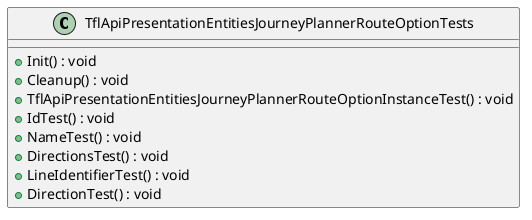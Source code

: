 @startuml
class TflApiPresentationEntitiesJourneyPlannerRouteOptionTests {
    + Init() : void
    + Cleanup() : void
    + TflApiPresentationEntitiesJourneyPlannerRouteOptionInstanceTest() : void
    + IdTest() : void
    + NameTest() : void
    + DirectionsTest() : void
    + LineIdentifierTest() : void
    + DirectionTest() : void
}
@enduml

